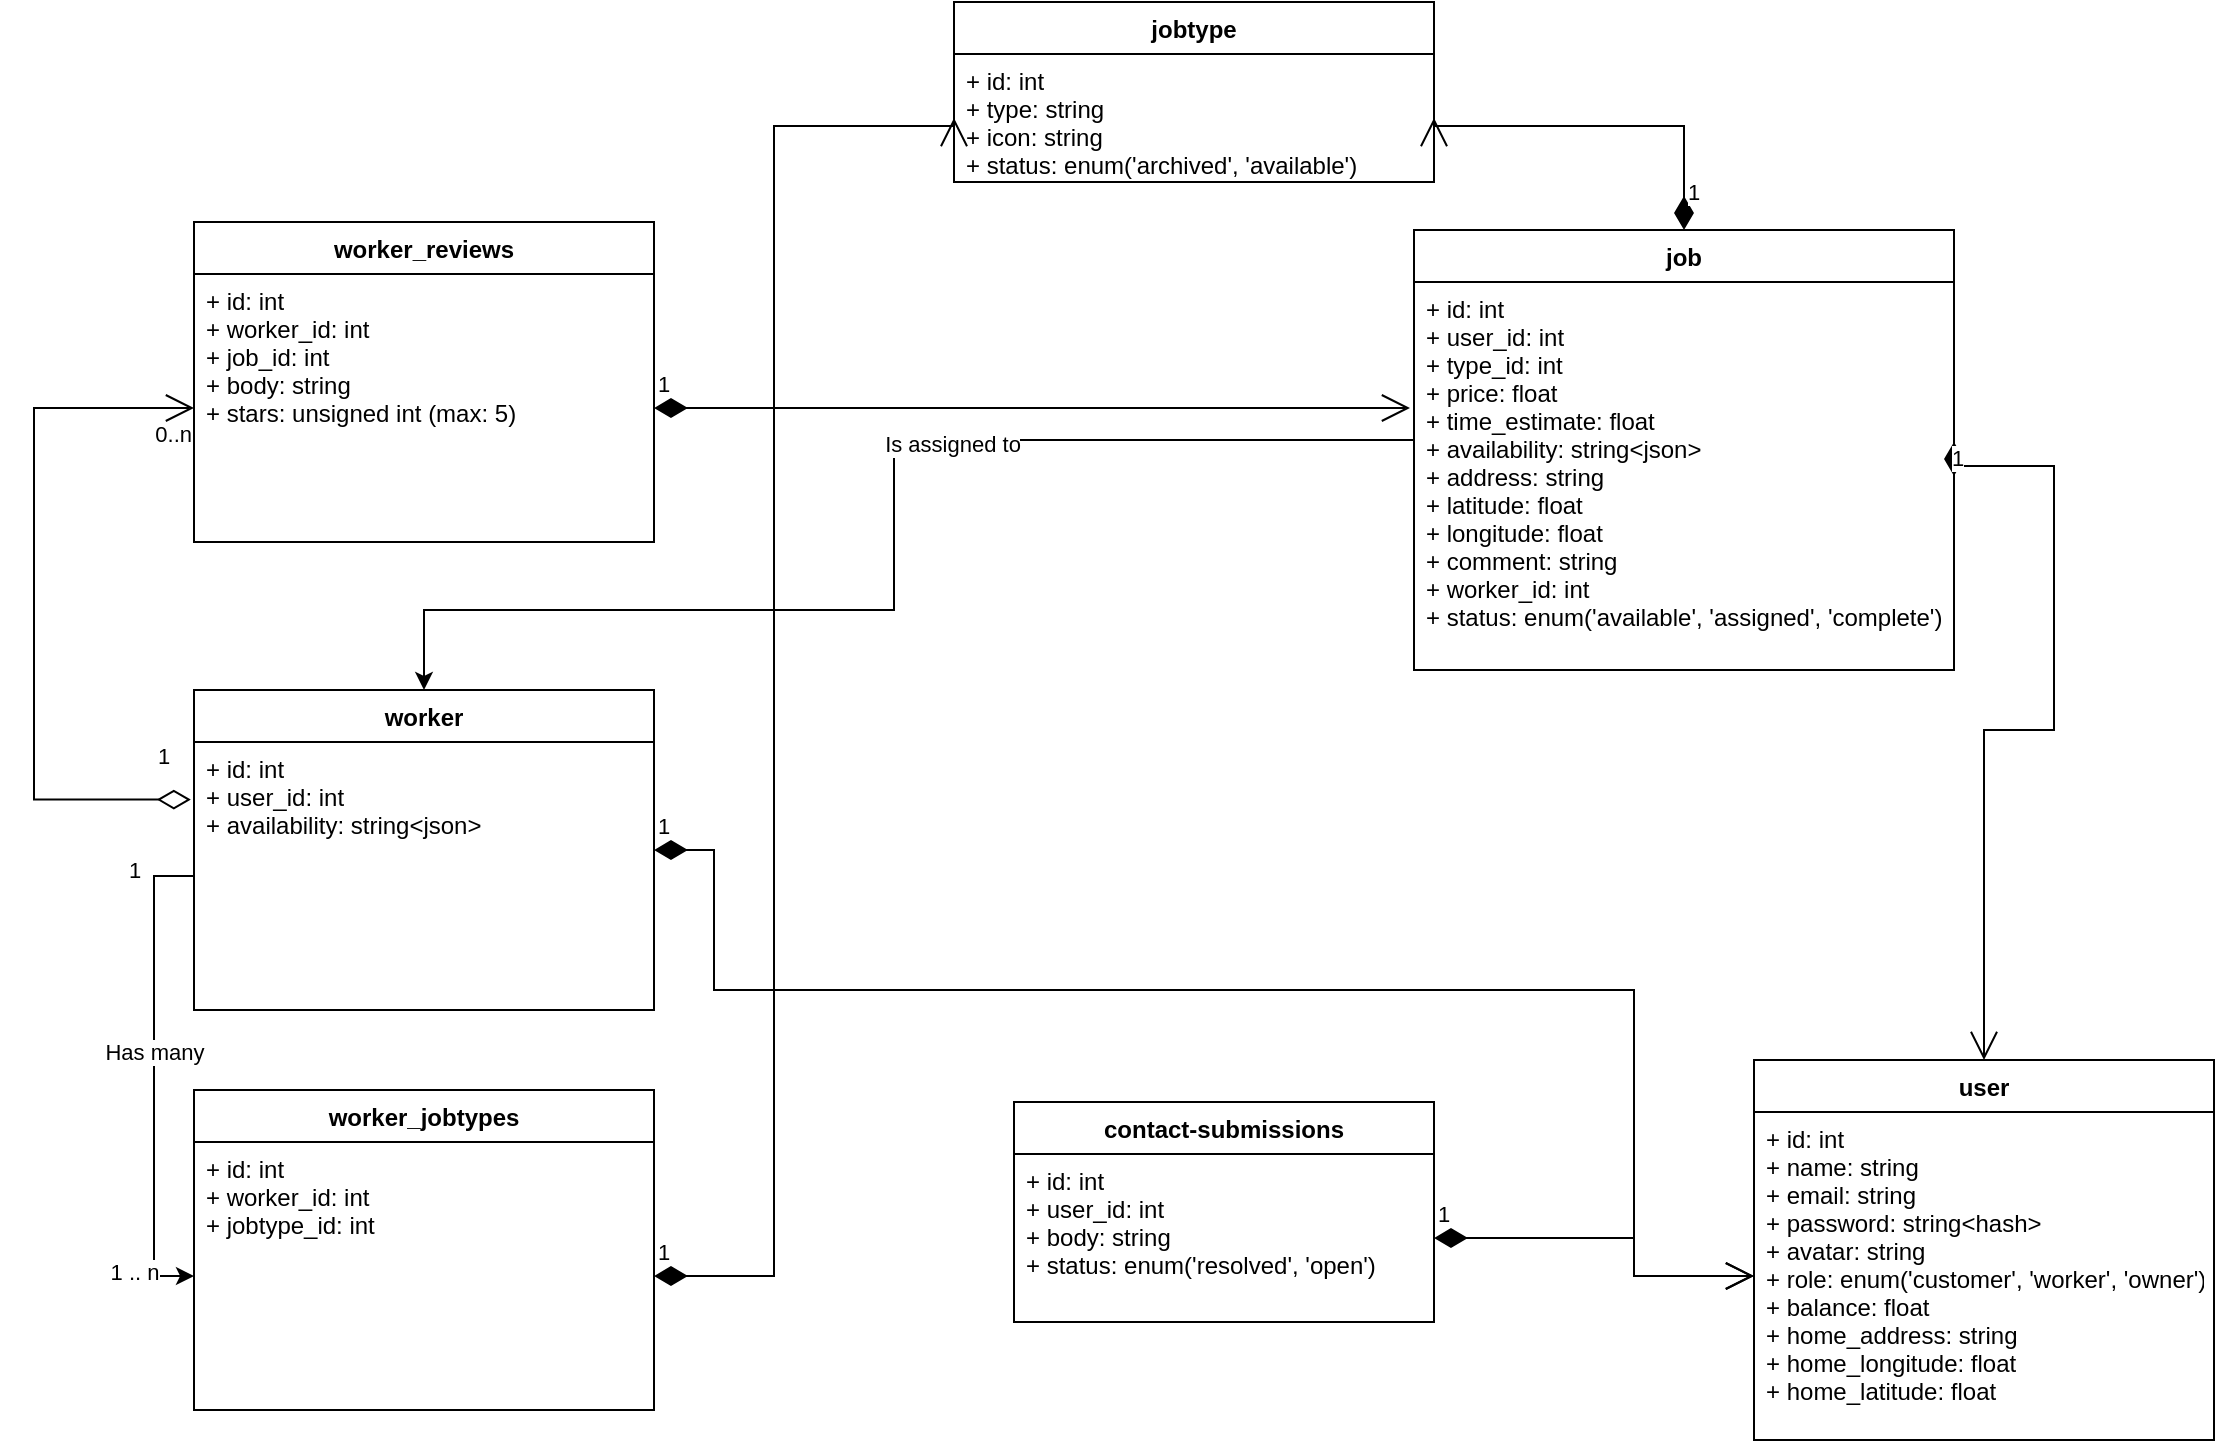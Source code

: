 <mxfile version="16.5.2" type="device"><diagram id="C5RBs43oDa-KdzZeNtuy" name="Page-1"><mxGraphModel dx="946" dy="615" grid="1" gridSize="10" guides="1" tooltips="1" connect="1" arrows="1" fold="1" page="1" pageScale="1" pageWidth="583" pageHeight="827" math="0" shadow="0"><root><mxCell id="WIyWlLk6GJQsqaUBKTNV-0"/><mxCell id="WIyWlLk6GJQsqaUBKTNV-1" parent="WIyWlLk6GJQsqaUBKTNV-0"/><mxCell id="T1TJZ09pExH_n9_qsoDE-0" value="jobtype" style="swimlane;fontStyle=1;align=center;verticalAlign=top;childLayout=stackLayout;horizontal=1;startSize=26;horizontalStack=0;resizeParent=1;resizeParentMax=0;resizeLast=0;collapsible=1;marginBottom=0;" parent="WIyWlLk6GJQsqaUBKTNV-1" vertex="1"><mxGeometry x="510" y="60" width="240" height="90" as="geometry"/></mxCell><mxCell id="T1TJZ09pExH_n9_qsoDE-1" value="+ id: int&#xA;+ type: string&#xA;+ icon: string&#xA;+ status: enum('archived', 'available')&#xA;&#xA;" style="text;strokeColor=none;fillColor=none;align=left;verticalAlign=top;spacingLeft=4;spacingRight=4;overflow=hidden;rotatable=0;points=[[0,0.5],[1,0.5]];portConstraint=eastwest;" parent="T1TJZ09pExH_n9_qsoDE-0" vertex="1"><mxGeometry y="26" width="240" height="64" as="geometry"/></mxCell><mxCell id="T1TJZ09pExH_n9_qsoDE-6" value="user" style="swimlane;fontStyle=1;align=center;verticalAlign=top;childLayout=stackLayout;horizontal=1;startSize=26;horizontalStack=0;resizeParent=1;resizeParentMax=0;resizeLast=0;collapsible=1;marginBottom=0;" parent="WIyWlLk6GJQsqaUBKTNV-1" vertex="1"><mxGeometry x="910" y="589" width="230" height="190" as="geometry"><mxRectangle x="895" y="604" width="60" height="26" as="alternateBounds"/></mxGeometry></mxCell><mxCell id="T1TJZ09pExH_n9_qsoDE-7" value="+ id: int&#xA;+ name: string&#xA;+ email: string&#xA;+ password: string&lt;hash&gt;&#xA;+ avatar: string&#xA;+ role: enum('customer', 'worker', 'owner')&#xA;+ balance: float&#xA;+ home_address: string&#xA;+ home_longitude: float&#xA;+ home_latitude: float&#xA;&#xA;&#xA;&#xA;" style="text;strokeColor=none;fillColor=none;align=left;verticalAlign=top;spacingLeft=4;spacingRight=4;overflow=hidden;rotatable=0;points=[[0,0.5],[1,0.5]];portConstraint=eastwest;" parent="T1TJZ09pExH_n9_qsoDE-6" vertex="1"><mxGeometry y="26" width="230" height="164" as="geometry"/></mxCell><mxCell id="T1TJZ09pExH_n9_qsoDE-68" style="edgeStyle=orthogonalEdgeStyle;rounded=0;orthogonalLoop=1;jettySize=auto;html=1;entryX=0.5;entryY=0;entryDx=0;entryDy=0;" parent="WIyWlLk6GJQsqaUBKTNV-1" source="T1TJZ09pExH_n9_qsoDE-9" target="T1TJZ09pExH_n9_qsoDE-18" edge="1"><mxGeometry relative="1" as="geometry"><Array as="points"><mxPoint x="480" y="279"/><mxPoint x="480" y="364"/><mxPoint x="245" y="364"/></Array></mxGeometry></mxCell><mxCell id="T1TJZ09pExH_n9_qsoDE-69" value="&lt;div&gt;Is assigned to&lt;/div&gt;" style="edgeLabel;html=1;align=center;verticalAlign=middle;resizable=0;points=[];" parent="T1TJZ09pExH_n9_qsoDE-68" vertex="1" connectable="0"><mxGeometry x="-0.253" y="2" relative="1" as="geometry"><mxPoint as="offset"/></mxGeometry></mxCell><mxCell id="T1TJZ09pExH_n9_qsoDE-9" value="job" style="swimlane;fontStyle=1;align=center;verticalAlign=top;childLayout=stackLayout;horizontal=1;startSize=26;horizontalStack=0;resizeParent=1;resizeParentMax=0;resizeLast=0;collapsible=1;marginBottom=0;" parent="WIyWlLk6GJQsqaUBKTNV-1" vertex="1"><mxGeometry x="740" y="174" width="270" height="220" as="geometry"/></mxCell><mxCell id="T1TJZ09pExH_n9_qsoDE-10" value="+ id: int&#xA;+ user_id: int&#xA;+ type_id: int&#xA;+ price: float&#xA;+ time_estimate: float&#xA;+ availability: string&lt;json&gt;&#xA;+ address: string&#xA;+ latitude: float&#xA;+ longitude: float&#xA;+ comment: string&#xA;+ worker_id: int&#xA;+ status: enum('available', 'assigned', 'complete')&#xA;" style="text;strokeColor=none;fillColor=none;align=left;verticalAlign=top;spacingLeft=4;spacingRight=4;overflow=hidden;rotatable=0;points=[[0,0.5],[1,0.5]];portConstraint=eastwest;fontStyle=0" parent="T1TJZ09pExH_n9_qsoDE-9" vertex="1"><mxGeometry y="26" width="270" height="194" as="geometry"/></mxCell><mxCell id="T1TJZ09pExH_n9_qsoDE-11" value="" style="endArrow=none;html=1;rounded=0;exitX=1;exitY=0.5;exitDx=0;exitDy=0;entryX=0;entryY=0.5;entryDx=0;entryDy=0;startArrow=none;" parent="WIyWlLk6GJQsqaUBKTNV-1" target="T1TJZ09pExH_n9_qsoDE-10" edge="1"><mxGeometry width="50" height="50" relative="1" as="geometry"><mxPoint x="740" y="290.0" as="sourcePoint"/><mxPoint x="680" y="341" as="targetPoint"/></mxGeometry></mxCell><mxCell id="T1TJZ09pExH_n9_qsoDE-14" value="" style="endArrow=none;html=1;rounded=0;exitX=1;exitY=0.5;exitDx=0;exitDy=0;entryX=0;entryY=0.5;entryDx=0;entryDy=0;" parent="WIyWlLk6GJQsqaUBKTNV-1" source="T1TJZ09pExH_n9_qsoDE-1" edge="1"><mxGeometry width="50" height="50" relative="1" as="geometry"><mxPoint x="750" y="117" as="sourcePoint"/><mxPoint x="750" y="116.5" as="targetPoint"/></mxGeometry></mxCell><mxCell id="T1TJZ09pExH_n9_qsoDE-18" value="worker" style="swimlane;fontStyle=1;align=center;verticalAlign=top;childLayout=stackLayout;horizontal=1;startSize=26;horizontalStack=0;resizeParent=1;resizeParentMax=0;resizeLast=0;collapsible=1;marginBottom=0;" parent="WIyWlLk6GJQsqaUBKTNV-1" vertex="1"><mxGeometry x="130" y="404" width="230" height="160" as="geometry"/></mxCell><mxCell id="T1TJZ09pExH_n9_qsoDE-19" value="+ id: int&#xA;+ user_id: int&#xA;+ availability: string&lt;json&gt;&#xA;" style="text;strokeColor=none;fillColor=none;align=left;verticalAlign=top;spacingLeft=4;spacingRight=4;overflow=hidden;rotatable=0;points=[[0,0.5],[1,0.5]];portConstraint=eastwest;" parent="T1TJZ09pExH_n9_qsoDE-18" vertex="1"><mxGeometry y="26" width="230" height="134" as="geometry"/></mxCell><mxCell id="T1TJZ09pExH_n9_qsoDE-20" value="worker_jobtypes" style="swimlane;fontStyle=1;align=center;verticalAlign=top;childLayout=stackLayout;horizontal=1;startSize=26;horizontalStack=0;resizeParent=1;resizeParentMax=0;resizeLast=0;collapsible=1;marginBottom=0;" parent="WIyWlLk6GJQsqaUBKTNV-1" vertex="1"><mxGeometry x="130" y="604" width="230" height="160" as="geometry"/></mxCell><mxCell id="T1TJZ09pExH_n9_qsoDE-21" value="+ id: int&#xA;+ worker_id: int&#xA;+ jobtype_id: int&#xA;&#xA;&#xA;&#xA;" style="text;strokeColor=none;fillColor=none;align=left;verticalAlign=top;spacingLeft=4;spacingRight=4;overflow=hidden;rotatable=0;points=[[0,0.5],[1,0.5]];portConstraint=eastwest;" parent="T1TJZ09pExH_n9_qsoDE-20" vertex="1"><mxGeometry y="26" width="230" height="134" as="geometry"/></mxCell><mxCell id="T1TJZ09pExH_n9_qsoDE-29" value="worker_reviews&#xA;" style="swimlane;fontStyle=1;align=center;verticalAlign=top;childLayout=stackLayout;horizontal=1;startSize=26;horizontalStack=0;resizeParent=1;resizeParentMax=0;resizeLast=0;collapsible=1;marginBottom=0;" parent="WIyWlLk6GJQsqaUBKTNV-1" vertex="1"><mxGeometry x="130" y="170" width="230" height="160" as="geometry"/></mxCell><mxCell id="T1TJZ09pExH_n9_qsoDE-30" value="+ id: int&#xA;+ worker_id: int&#xA;+ job_id: int&#xA;+ body: string&#xA;+ stars: unsigned int (max: 5)&#xA;&#xA;" style="text;strokeColor=none;fillColor=none;align=left;verticalAlign=top;spacingLeft=4;spacingRight=4;overflow=hidden;rotatable=0;points=[[0,0.5],[1,0.5]];portConstraint=eastwest;" parent="T1TJZ09pExH_n9_qsoDE-29" vertex="1"><mxGeometry y="26" width="230" height="134" as="geometry"/></mxCell><mxCell id="T1TJZ09pExH_n9_qsoDE-32" value="contact-submissions" style="swimlane;fontStyle=1;align=center;verticalAlign=top;childLayout=stackLayout;horizontal=1;startSize=26;horizontalStack=0;resizeParent=1;resizeParentMax=0;resizeLast=0;collapsible=1;marginBottom=0;" parent="WIyWlLk6GJQsqaUBKTNV-1" vertex="1"><mxGeometry x="540" y="610" width="210" height="110" as="geometry"/></mxCell><mxCell id="T1TJZ09pExH_n9_qsoDE-33" value="+ id: int&#xA;+ user_id: int&#xA;+ body: string&#xA;+ status: enum('resolved', 'open')&#xA;&#xA;" style="text;strokeColor=none;fillColor=none;align=left;verticalAlign=top;spacingLeft=4;spacingRight=4;overflow=hidden;rotatable=0;points=[[0,0.5],[1,0.5]];portConstraint=eastwest;" parent="T1TJZ09pExH_n9_qsoDE-32" vertex="1"><mxGeometry y="26" width="210" height="84" as="geometry"/></mxCell><mxCell id="T1TJZ09pExH_n9_qsoDE-66" value="1" style="endArrow=open;html=1;endSize=12;startArrow=diamondThin;startSize=14;startFill=1;edgeStyle=orthogonalEdgeStyle;align=left;verticalAlign=bottom;rounded=0;exitX=0.5;exitY=0;exitDx=0;exitDy=0;entryX=1;entryY=0.5;entryDx=0;entryDy=0;" parent="WIyWlLk6GJQsqaUBKTNV-1" source="T1TJZ09pExH_n9_qsoDE-9" target="T1TJZ09pExH_n9_qsoDE-1" edge="1"><mxGeometry x="-0.887" relative="1" as="geometry"><mxPoint x="890" y="94" as="sourcePoint"/><mxPoint x="1050" y="94" as="targetPoint"/><Array as="points"><mxPoint x="875" y="122"/></Array><mxPoint as="offset"/></mxGeometry></mxCell><mxCell id="T1TJZ09pExH_n9_qsoDE-67" value="1" style="endArrow=open;html=1;endSize=12;startArrow=diamondThin;startSize=14;startFill=1;edgeStyle=orthogonalEdgeStyle;align=left;verticalAlign=bottom;rounded=0;exitX=1;exitY=0.5;exitDx=0;exitDy=0;entryX=0.5;entryY=0;entryDx=0;entryDy=0;" parent="WIyWlLk6GJQsqaUBKTNV-1" source="T1TJZ09pExH_n9_qsoDE-10" edge="1" target="T1TJZ09pExH_n9_qsoDE-6"><mxGeometry x="-1" y="3" relative="1" as="geometry"><mxPoint x="600" y="544" as="sourcePoint"/><mxPoint x="1010" y="604" as="targetPoint"/><Array as="points"><mxPoint x="1010" y="292"/><mxPoint x="1060" y="292"/><mxPoint x="1060" y="424"/><mxPoint x="1025" y="424"/></Array></mxGeometry></mxCell><mxCell id="T1TJZ09pExH_n9_qsoDE-70" value="1" style="endArrow=open;html=1;endSize=12;startArrow=diamondThin;startSize=14;startFill=1;edgeStyle=orthogonalEdgeStyle;align=left;verticalAlign=bottom;rounded=0;exitX=1;exitY=0.5;exitDx=0;exitDy=0;entryX=0;entryY=0.5;entryDx=0;entryDy=0;" parent="WIyWlLk6GJQsqaUBKTNV-1" source="T1TJZ09pExH_n9_qsoDE-21" target="T1TJZ09pExH_n9_qsoDE-1" edge="1"><mxGeometry x="-1" y="3" relative="1" as="geometry"><mxPoint x="50" y="724" as="sourcePoint"/><mxPoint x="210" y="724" as="targetPoint"/><Array as="points"><mxPoint x="420" y="697"/><mxPoint x="420" y="122"/></Array></mxGeometry></mxCell><mxCell id="T1TJZ09pExH_n9_qsoDE-71" style="edgeStyle=orthogonalEdgeStyle;rounded=0;orthogonalLoop=1;jettySize=auto;html=1;entryX=0;entryY=0.5;entryDx=0;entryDy=0;" parent="WIyWlLk6GJQsqaUBKTNV-1" source="T1TJZ09pExH_n9_qsoDE-19" target="T1TJZ09pExH_n9_qsoDE-21" edge="1"><mxGeometry relative="1" as="geometry"/></mxCell><mxCell id="T1TJZ09pExH_n9_qsoDE-72" value="&lt;div&gt;Has many&lt;/div&gt;" style="edgeLabel;html=1;align=center;verticalAlign=middle;resizable=0;points=[];" parent="T1TJZ09pExH_n9_qsoDE-71" vertex="1" connectable="0"><mxGeometry x="-0.005" relative="1" as="geometry"><mxPoint y="-12" as="offset"/></mxGeometry></mxCell><mxCell id="T1TJZ09pExH_n9_qsoDE-73" value="1 .. n" style="edgeLabel;html=1;align=center;verticalAlign=middle;resizable=0;points=[];" parent="T1TJZ09pExH_n9_qsoDE-71" vertex="1" connectable="0"><mxGeometry x="0.88" y="2" relative="1" as="geometry"><mxPoint x="-16" as="offset"/></mxGeometry></mxCell><mxCell id="T1TJZ09pExH_n9_qsoDE-74" value="&lt;div&gt;1&lt;/div&gt;" style="edgeLabel;html=1;align=center;verticalAlign=middle;resizable=0;points=[];" parent="T1TJZ09pExH_n9_qsoDE-71" vertex="1" connectable="0"><mxGeometry x="-0.732" y="-1" relative="1" as="geometry"><mxPoint x="-9" y="-15" as="offset"/></mxGeometry></mxCell><mxCell id="T1TJZ09pExH_n9_qsoDE-75" value="" style="endArrow=open;html=1;endSize=12;startArrow=diamondThin;startSize=14;startFill=0;edgeStyle=orthogonalEdgeStyle;rounded=0;entryX=0;entryY=0.5;entryDx=0;entryDy=0;exitX=-0.007;exitY=0.215;exitDx=0;exitDy=0;exitPerimeter=0;" parent="WIyWlLk6GJQsqaUBKTNV-1" source="T1TJZ09pExH_n9_qsoDE-19" target="T1TJZ09pExH_n9_qsoDE-30" edge="1"><mxGeometry relative="1" as="geometry"><mxPoint x="130" y="497" as="sourcePoint"/><mxPoint x="210" y="374" as="targetPoint"/><Array as="points"><mxPoint x="50" y="459"/><mxPoint x="50" y="263"/></Array></mxGeometry></mxCell><mxCell id="T1TJZ09pExH_n9_qsoDE-76" value="1" style="edgeLabel;resizable=0;html=1;align=left;verticalAlign=top;" parent="T1TJZ09pExH_n9_qsoDE-75" connectable="0" vertex="1"><mxGeometry x="-1" relative="1" as="geometry"><mxPoint x="-18" y="-35" as="offset"/></mxGeometry></mxCell><mxCell id="T1TJZ09pExH_n9_qsoDE-77" value="0..n" style="edgeLabel;resizable=0;html=1;align=right;verticalAlign=top;" parent="T1TJZ09pExH_n9_qsoDE-75" connectable="0" vertex="1"><mxGeometry x="1" relative="1" as="geometry"/></mxCell><mxCell id="T1TJZ09pExH_n9_qsoDE-78" value="1" style="endArrow=open;html=1;endSize=12;startArrow=diamondThin;startSize=14;startFill=1;edgeStyle=orthogonalEdgeStyle;align=left;verticalAlign=bottom;rounded=0;exitX=1;exitY=0.5;exitDx=0;exitDy=0;" parent="WIyWlLk6GJQsqaUBKTNV-1" source="T1TJZ09pExH_n9_qsoDE-30" edge="1"><mxGeometry x="-1" y="3" relative="1" as="geometry"><mxPoint x="590" y="424" as="sourcePoint"/><mxPoint x="738" y="263" as="targetPoint"/><Array as="points"><mxPoint x="738" y="263"/></Array></mxGeometry></mxCell><mxCell id="T1TJZ09pExH_n9_qsoDE-79" value="1" style="endArrow=open;html=1;endSize=12;startArrow=diamondThin;startSize=14;startFill=1;edgeStyle=orthogonalEdgeStyle;align=left;verticalAlign=bottom;rounded=0;exitX=1;exitY=0.5;exitDx=0;exitDy=0;entryX=0;entryY=0.5;entryDx=0;entryDy=0;" parent="WIyWlLk6GJQsqaUBKTNV-1" source="T1TJZ09pExH_n9_qsoDE-18" target="T1TJZ09pExH_n9_qsoDE-7" edge="1"><mxGeometry x="-1" y="3" relative="1" as="geometry"><mxPoint x="370" y="707" as="sourcePoint"/><mxPoint x="600" y="132" as="targetPoint"/><Array as="points"><mxPoint x="390" y="484"/><mxPoint x="390" y="554"/><mxPoint x="850" y="554"/><mxPoint x="850" y="697"/></Array></mxGeometry></mxCell><mxCell id="r7U8kKiuPD79lE8UkNsJ-0" value="1" style="endArrow=open;html=1;endSize=12;startArrow=diamondThin;startSize=14;startFill=1;edgeStyle=orthogonalEdgeStyle;align=left;verticalAlign=bottom;rounded=0;exitX=1;exitY=0.5;exitDx=0;exitDy=0;entryX=0;entryY=0.5;entryDx=0;entryDy=0;" edge="1" parent="WIyWlLk6GJQsqaUBKTNV-1" source="T1TJZ09pExH_n9_qsoDE-33" target="T1TJZ09pExH_n9_qsoDE-7"><mxGeometry x="-1" y="3" relative="1" as="geometry"><mxPoint x="750" y="730" as="sourcePoint"/><mxPoint x="910" y="730" as="targetPoint"/><Array as="points"><mxPoint x="850" y="678"/><mxPoint x="850" y="697"/></Array></mxGeometry></mxCell></root></mxGraphModel></diagram></mxfile>